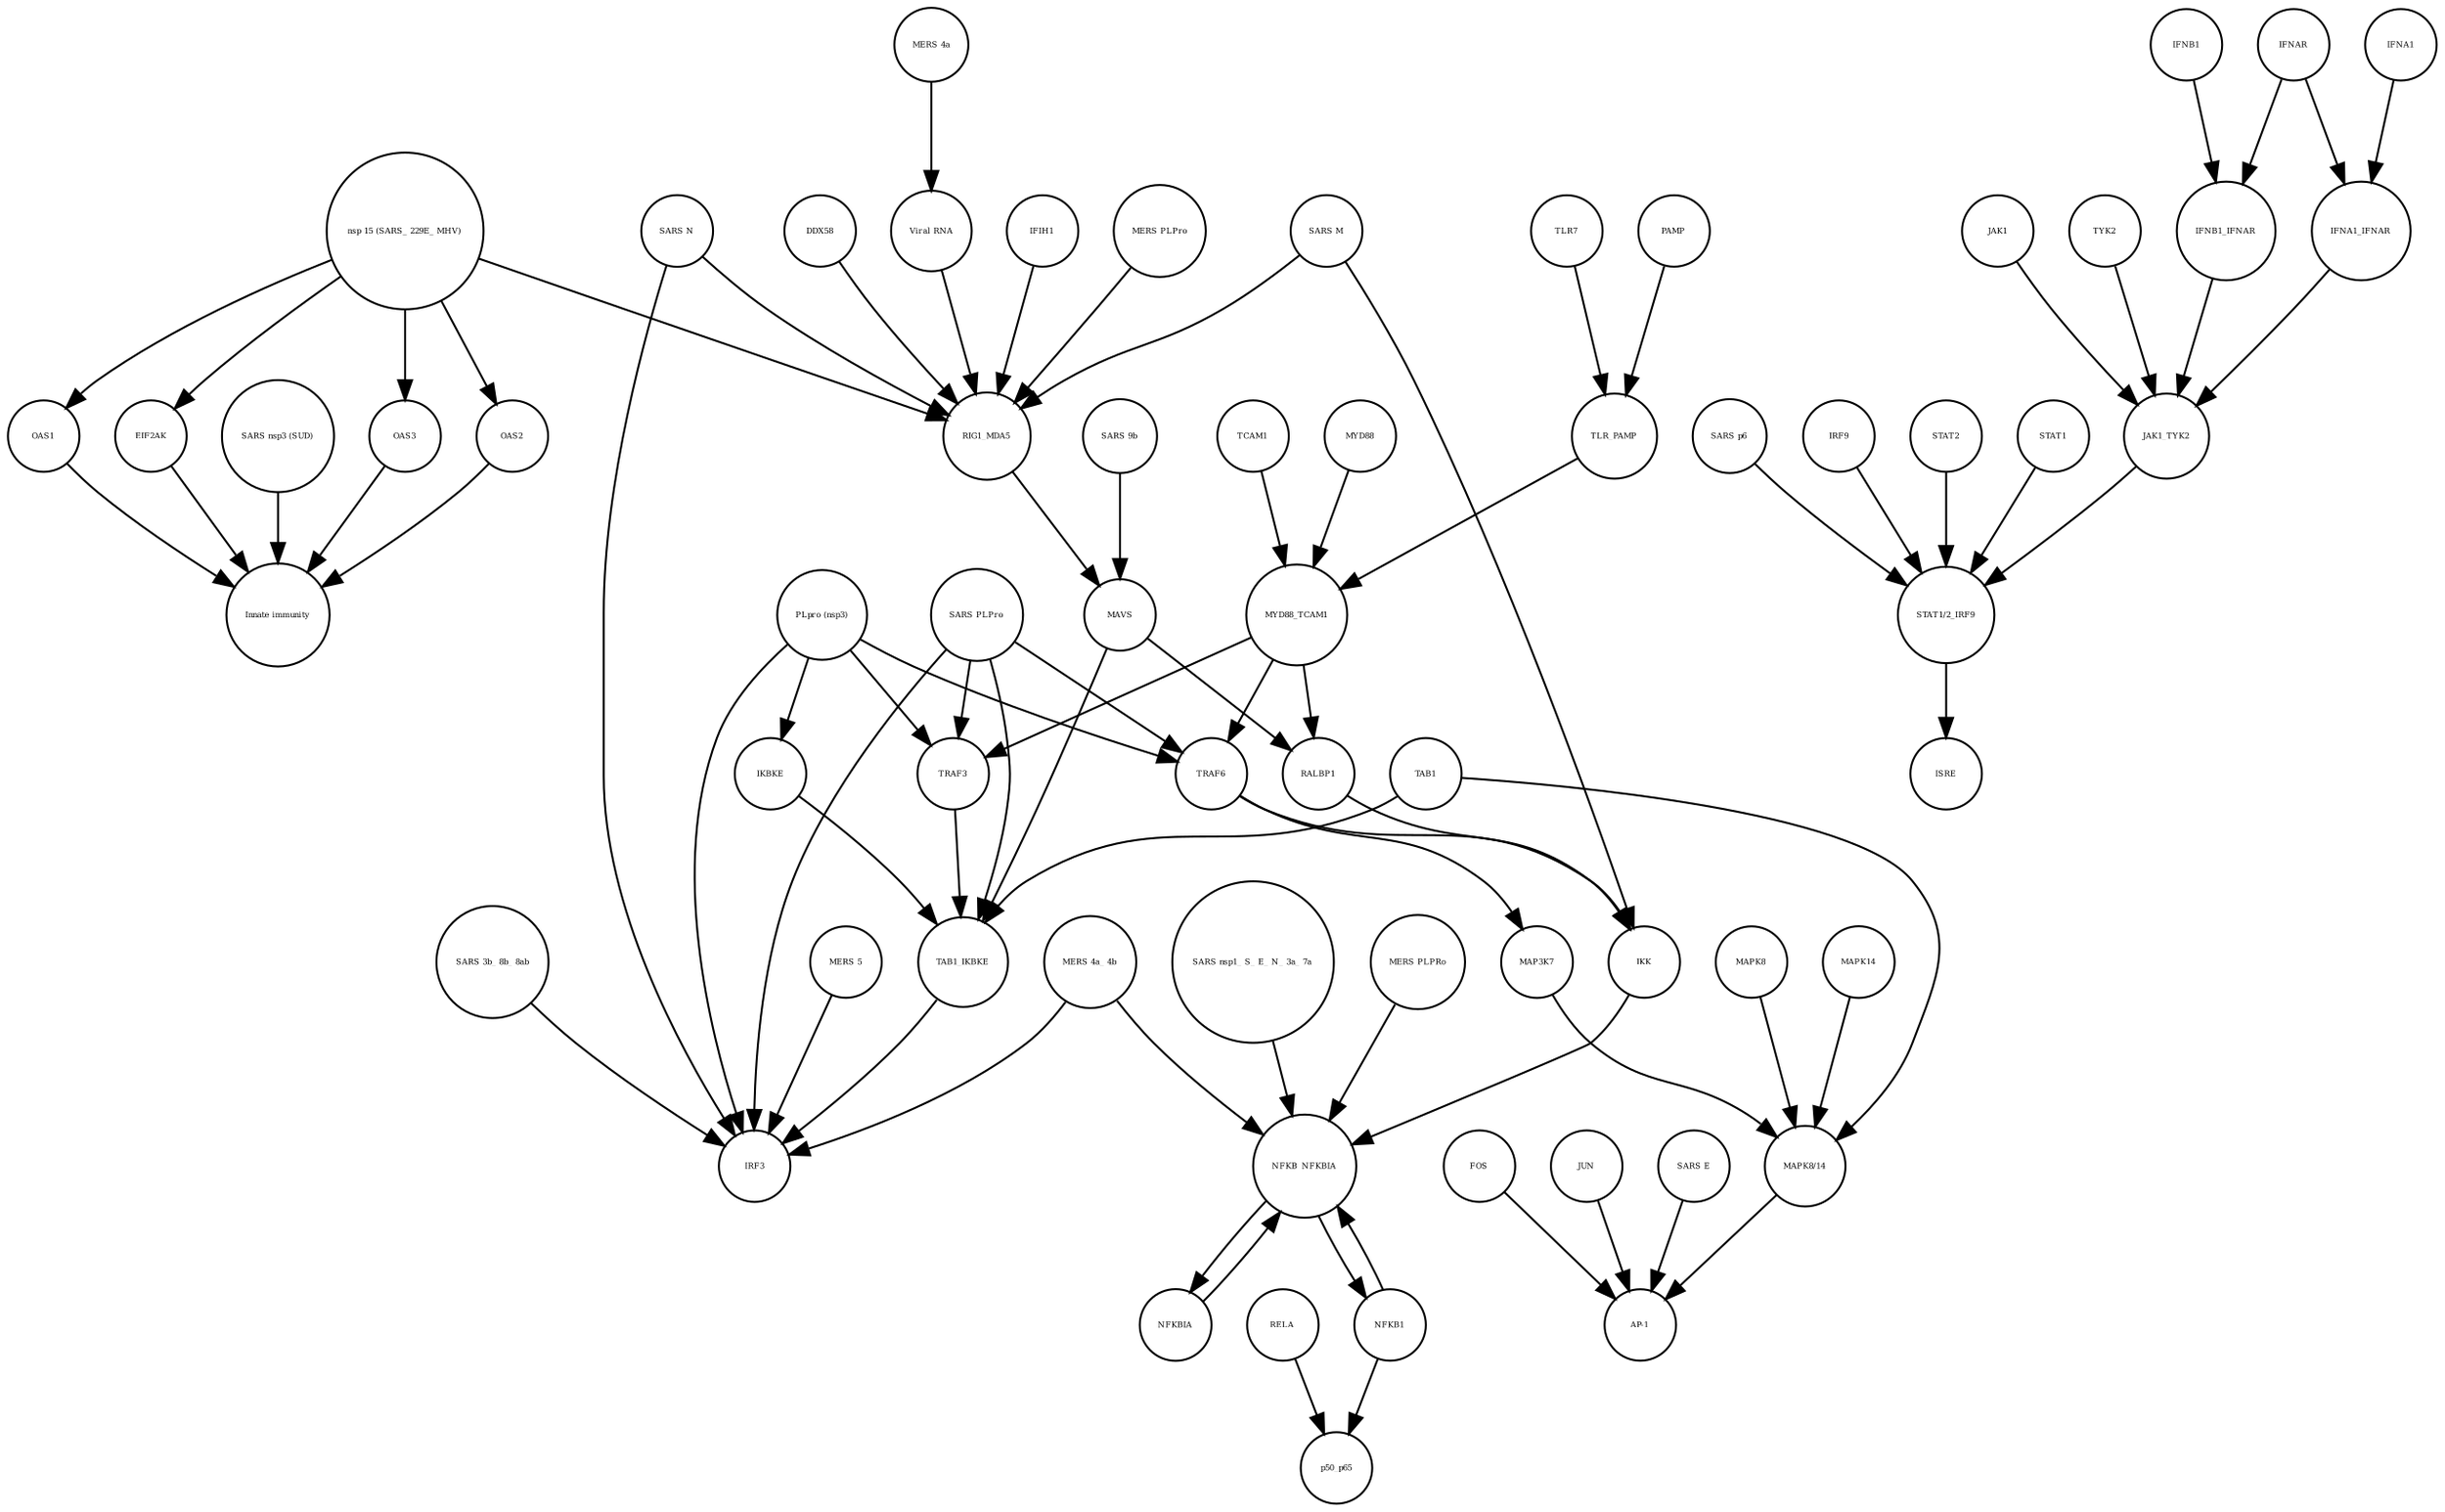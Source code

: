 strict digraph  {
OAS3 [annotation=urn_miriam_pubmed_31226023, bipartite=0, cls=macromolecule, fontsize=4, label=OAS3, shape=circle];
"Innate immunity" [annotation=urn_miriam_pubmed_31226023, bipartite=0, cls=phenotype, fontsize=4, label="Innate immunity", shape=circle];
OAS2 [annotation=urn_miriam_pubmed_31226023, bipartite=0, cls=macromolecule, fontsize=4, label=OAS2, shape=circle];
OAS1 [annotation=urn_miriam_pubmed_31226023, bipartite=0, cls=macromolecule, fontsize=4, label=OAS1, shape=circle];
EIF2AK [annotation=urn_miriam_pubmed_31226023, bipartite=0, cls=macromolecule, fontsize=4, label=EIF2AK, shape=circle];
"SARS nsp3 (SUD)" [annotation=urn_miriam_pubmed_31226023, bipartite=0, cls=macromolecule, fontsize=4, label="SARS nsp3 (SUD)", shape=circle];
TAB1_IKBKE [annotation="", bipartite=0, cls=complex, fontsize=4, label=TAB1_IKBKE, shape=circle];
ISRE [annotation=urn_miriam_pubmed_31226023, bipartite=0, cls=complex, fontsize=4, label=ISRE, shape=circle];
RIG1_MDA5 [annotation="", bipartite=0, cls=complex, fontsize=4, label=RIG1_MDA5, shape=circle];
MAPK8 [annotation="", bipartite=0, cls=macromolecule, fontsize=4, label=MAPK8, shape=circle];
IFNAR [annotation=urn_miriam_pubmed_31226023, bipartite=0, cls=complex, fontsize=4, label=IFNAR, shape=circle];
JAK1 [annotation=urn_miriam_pubmed_31226023, bipartite=0, cls=macromolecule, fontsize=4, label=JAK1, shape=circle];
RELA [annotation="", bipartite=0, cls=macromolecule, fontsize=4, label=RELA, shape=circle];
NFKBIA [annotation="", bipartite=0, cls=macromolecule, fontsize=4, label=NFKBIA, shape=circle];
"MERS PLPro" [annotation="", bipartite=0, cls=macromolecule, fontsize=4, label="MERS PLPro", shape=circle];
p50_p65 [annotation="", bipartite=0, cls=complex, fontsize=4, label=p50_p65, shape=circle];
PAMP [annotation="", bipartite=0, cls="simple chemical", fontsize=4, label=PAMP, shape=circle];
MAVS [annotation="", bipartite=0, cls=macromolecule, fontsize=4, label=MAVS, shape=circle];
"SARS p6" [annotation=urn_miriam_pubmed_31226023, bipartite=0, cls=macromolecule, fontsize=4, label="SARS p6", shape=circle];
TLR7 [annotation="", bipartite=0, cls=macromolecule, fontsize=4, label=TLR7, shape=circle];
"MERS 4a_ 4b" [annotation="", bipartite=0, cls=macromolecule, fontsize=4, label="MERS 4a_ 4b", shape=circle];
IRF9 [annotation=urn_miriam_pubmed_31226023, bipartite=0, cls=macromolecule, fontsize=4, label=IRF9, shape=circle];
MYD88_TCAM1 [annotation="", bipartite=0, cls=complex, fontsize=4, label=MYD88_TCAM1, shape=circle];
IKBKE [annotation="", bipartite=0, cls=macromolecule, fontsize=4, label=IKBKE, shape=circle];
"MERS 5" [annotation="", bipartite=0, cls=macromolecule, fontsize=4, label="MERS 5", shape=circle];
"SARS N" [annotation="", bipartite=0, cls=macromolecule, fontsize=4, label="SARS N", shape=circle];
"SARS 9b" [annotation=urn_miriam_pubmed_31226023, bipartite=0, cls=macromolecule, fontsize=4, label="SARS 9b", shape=circle];
STAT2 [annotation=urn_miriam_pubmed_31226023, bipartite=0, cls=macromolecule, fontsize=4, label=STAT2, shape=circle];
DDX58 [annotation="", bipartite=0, cls=macromolecule, fontsize=4, label=DDX58, shape=circle];
"SARS M" [annotation=urn_miriam_pubmed_31226023, bipartite=0, cls=macromolecule, fontsize=4, label="SARS M", shape=circle];
"SARS 3b_ 8b_ 8ab" [annotation=urn_miriam_pubmed_31226023, bipartite=0, cls=macromolecule, fontsize=4, label="SARS 3b_ 8b_ 8ab", shape=circle];
"SARS E" [annotation=urn_miriam_pubmed_31226023, bipartite=0, cls=macromolecule, fontsize=4, label="SARS E", shape=circle];
STAT1 [annotation=urn_miriam_pubmed_31226023, bipartite=0, cls=macromolecule, fontsize=4, label=STAT1, shape=circle];
IKK [annotation="", bipartite=0, cls=complex, fontsize=4, label=IKK, shape=circle];
RALBP1 [annotation="", bipartite=0, cls=macromolecule, fontsize=4, label=RALBP1, shape=circle];
TYK2 [annotation=urn_miriam_pubmed_31226023, bipartite=0, cls=macromolecule, fontsize=4, label=TYK2, shape=circle];
"MERS PLPRo" [annotation="", bipartite=0, cls=macromolecule, fontsize=4, label="MERS PLPRo", shape=circle];
MAP3K7 [annotation="", bipartite=0, cls=macromolecule, fontsize=4, label=MAP3K7, shape=circle];
"SARS nsp1_ S_ E_ N_ 3a_ 7a" [annotation=urn_miriam_pubmed_31226023, bipartite=0, cls=macromolecule, fontsize=4, label="SARS nsp1_ S_ E_ N_ 3a_ 7a", shape=circle];
IFNB1_IFNAR [annotation=urn_miriam_pubmed_31226023, bipartite=0, cls=complex, fontsize=4, label=IFNB1_IFNAR, shape=circle];
IFNA1 [annotation="urn_miriam_pubmed_17911435|urn_miriam_pubmed_24362405", bipartite=0, cls=macromolecule, fontsize=4, label=IFNA1, shape=circle];
"MAPK8/14" [annotation="", bipartite=0, cls=complex, fontsize=4, label="MAPK8/14", shape=circle];
TLR_PAMP [annotation="", bipartite=0, cls=complex, fontsize=4, label=TLR_PAMP, shape=circle];
TAB1 [annotation="", bipartite=0, cls=macromolecule, fontsize=4, label=TAB1, shape=circle];
FOS [annotation="", bipartite=0, cls=macromolecule, fontsize=4, label=FOS, shape=circle];
NFKB1 [annotation="", bipartite=0, cls=macromolecule, fontsize=4, label=NFKB1, shape=circle];
IRF3 [annotation="", bipartite=0, cls=macromolecule, fontsize=4, label=IRF3, shape=circle];
MAPK14 [annotation="", bipartite=0, cls=macromolecule, fontsize=4, label=MAPK14, shape=circle];
IFNB1 [annotation=urn_miriam_pubmed_24362405, bipartite=0, cls=macromolecule, fontsize=4, label=IFNB1, shape=circle];
"PLpro (nsp3)" [annotation="", bipartite=0, cls=macromolecule, fontsize=4, label="PLpro (nsp3)", shape=circle];
TCAM1 [annotation="", bipartite=0, cls=macromolecule, fontsize=4, label=TCAM1, shape=circle];
"Viral RNA" [annotation="", bipartite=0, cls="simple chemical", fontsize=4, label="Viral RNA", shape=circle];
"nsp 15 (SARS_ 229E_ MHV)" [annotation=urn_miriam_pubmed_31226023, bipartite=0, cls=macromolecule, fontsize=4, label="nsp 15 (SARS_ 229E_ MHV)", shape=circle];
IFNA1_IFNAR [annotation=urn_miriam_pubmed_31226023, bipartite=0, cls=complex, fontsize=4, label=IFNA1_IFNAR, shape=circle];
TRAF3 [annotation="", bipartite=0, cls=macromolecule, fontsize=4, label=TRAF3, shape=circle];
IFIH1 [annotation="", bipartite=0, cls=macromolecule, fontsize=4, label=IFIH1, shape=circle];
NFKB_NFKBIA [annotation="", bipartite=0, cls=complex, fontsize=4, label=NFKB_NFKBIA, shape=circle];
"STAT1/2_IRF9" [annotation=urn_miriam_pubmed_31226023, bipartite=0, cls=complex, fontsize=4, label="STAT1/2_IRF9", shape=circle];
"SARS PLPro" [annotation=urn_miriam_pubmed_31226023, bipartite=0, cls=macromolecule, fontsize=4, label="SARS PLPro", shape=circle];
JUN [annotation="", bipartite=0, cls=macromolecule, fontsize=4, label=JUN, shape=circle];
"MERS 4a" [annotation="", bipartite=0, cls=macromolecule, fontsize=4, label="MERS 4a", shape=circle];
TRAF6 [annotation="", bipartite=0, cls=macromolecule, fontsize=4, label=TRAF6, shape=circle];
"AP-1" [annotation="", bipartite=0, cls=complex, fontsize=4, label="AP-1", shape=circle];
MYD88 [annotation=urn_miriam_pubmed_31226023, bipartite=0, cls=macromolecule, fontsize=4, label=MYD88, shape=circle];
JAK1_TYK2 [annotation=urn_miriam_pubmed_31226023, bipartite=0, cls=complex, fontsize=4, label=JAK1_TYK2, shape=circle];
OAS3 -> "Innate immunity"  [annotation="", interaction_type=stimulation];
OAS2 -> "Innate immunity"  [annotation="", interaction_type=stimulation];
OAS1 -> "Innate immunity"  [annotation="", interaction_type=stimulation];
EIF2AK -> "Innate immunity"  [annotation="", interaction_type=stimulation];
"SARS nsp3 (SUD)" -> "Innate immunity"  [annotation="", interaction_type=inhibition];
TAB1_IKBKE -> IRF3  [annotation="", interaction_type=catalysis];
RIG1_MDA5 -> MAVS  [annotation="", interaction_type=catalysis];
MAPK8 -> "MAPK8/14"  [annotation="", interaction_type=production];
IFNAR -> IFNB1_IFNAR  [annotation="", interaction_type=production];
IFNAR -> IFNA1_IFNAR  [annotation="", interaction_type=production];
JAK1 -> JAK1_TYK2  [annotation="", interaction_type=production];
RELA -> p50_p65  [annotation="", interaction_type=production];
NFKBIA -> NFKB_NFKBIA  [annotation="", interaction_type=production];
"MERS PLPro" -> RIG1_MDA5  [annotation="", interaction_type=inhibition];
PAMP -> TLR_PAMP  [annotation="", interaction_type=production];
MAVS -> RALBP1  [annotation="", interaction_type=catalysis];
MAVS -> TAB1_IKBKE  [annotation="", interaction_type=catalysis];
"SARS p6" -> "STAT1/2_IRF9"  [annotation=urn_miriam_pubmed_31226023, interaction_type=inhibition];
TLR7 -> TLR_PAMP  [annotation="", interaction_type=production];
"MERS 4a_ 4b" -> IRF3  [annotation="", interaction_type=inhibition];
"MERS 4a_ 4b" -> NFKB_NFKBIA  [annotation="", interaction_type=inhibition];
IRF9 -> "STAT1/2_IRF9"  [annotation="", interaction_type=production];
MYD88_TCAM1 -> RALBP1  [annotation="", interaction_type=catalysis];
MYD88_TCAM1 -> TRAF6  [annotation=urn_miriam_pubmed_31226023, interaction_type=catalysis];
MYD88_TCAM1 -> TRAF3  [annotation="", interaction_type=catalysis];
IKBKE -> TAB1_IKBKE  [annotation="", interaction_type=production];
"MERS 5" -> IRF3  [annotation="", interaction_type=inhibition];
"SARS N" -> IRF3  [annotation="", interaction_type=inhibition];
"SARS N" -> RIG1_MDA5  [annotation="", interaction_type=inhibition];
"SARS 9b" -> MAVS  [annotation="", interaction_type=inhibition];
STAT2 -> "STAT1/2_IRF9"  [annotation="", interaction_type=production];
DDX58 -> RIG1_MDA5  [annotation="", interaction_type=production];
"SARS M" -> IKK  [annotation="", interaction_type=inhibition];
"SARS M" -> RIG1_MDA5  [annotation="", interaction_type=inhibition];
"SARS 3b_ 8b_ 8ab" -> IRF3  [annotation="", interaction_type=inhibition];
"SARS E" -> "AP-1"  [annotation="", interaction_type=catalysis];
STAT1 -> "STAT1/2_IRF9"  [annotation="", interaction_type=production];
IKK -> NFKB_NFKBIA  [annotation="", interaction_type=inhibition];
RALBP1 -> IKK  [annotation="", interaction_type=catalysis];
TYK2 -> JAK1_TYK2  [annotation="", interaction_type=production];
"MERS PLPRo" -> NFKB_NFKBIA  [annotation="", interaction_type=inhibition];
MAP3K7 -> "MAPK8/14"  [annotation="", interaction_type=catalysis];
"SARS nsp1_ S_ E_ N_ 3a_ 7a" -> NFKB_NFKBIA  [annotation="", interaction_type=catalysis];
IFNB1_IFNAR -> JAK1_TYK2  [annotation=urn_miriam_pubmed_31226023, interaction_type=catalysis];
IFNA1 -> IFNA1_IFNAR  [annotation="", interaction_type=production];
"MAPK8/14" -> "AP-1"  [annotation="", interaction_type=catalysis];
TLR_PAMP -> MYD88_TCAM1  [annotation="", interaction_type=catalysis];
TAB1 -> TAB1_IKBKE  [annotation="", interaction_type=production];
TAB1 -> "MAPK8/14"  [annotation="", interaction_type=catalysis];
FOS -> "AP-1"  [annotation="", interaction_type=production];
NFKB1 -> p50_p65  [annotation="", interaction_type=production];
NFKB1 -> NFKB_NFKBIA  [annotation="", interaction_type=production];
MAPK14 -> "MAPK8/14"  [annotation="", interaction_type=production];
IFNB1 -> IFNB1_IFNAR  [annotation="", interaction_type=production];
"PLpro (nsp3)" -> IKBKE  [annotation="", interaction_type=inhibition];
"PLpro (nsp3)" -> IRF3  [annotation="", interaction_type=inhibition];
"PLpro (nsp3)" -> TRAF6  [annotation=urn_miriam_pubmed_31226023, interaction_type=inhibition];
"PLpro (nsp3)" -> TRAF3  [annotation="", interaction_type=inhibition];
TCAM1 -> MYD88_TCAM1  [annotation="", interaction_type=production];
"Viral RNA" -> RIG1_MDA5  [annotation="", interaction_type=catalysis];
"nsp 15 (SARS_ 229E_ MHV)" -> OAS3  [annotation="", interaction_type=inhibition];
"nsp 15 (SARS_ 229E_ MHV)" -> OAS2  [annotation="", interaction_type=inhibition];
"nsp 15 (SARS_ 229E_ MHV)" -> OAS1  [annotation="", interaction_type=inhibition];
"nsp 15 (SARS_ 229E_ MHV)" -> RIG1_MDA5  [annotation="", interaction_type=inhibition];
"nsp 15 (SARS_ 229E_ MHV)" -> EIF2AK  [annotation="", interaction_type=inhibition];
IFNA1_IFNAR -> JAK1_TYK2  [annotation=urn_miriam_pubmed_31226023, interaction_type=catalysis];
TRAF3 -> TAB1_IKBKE  [annotation="", interaction_type=catalysis];
IFIH1 -> RIG1_MDA5  [annotation="", interaction_type=production];
NFKB_NFKBIA -> NFKBIA  [annotation="", interaction_type=production];
NFKB_NFKBIA -> NFKB1  [annotation="", interaction_type=production];
"STAT1/2_IRF9" -> ISRE  [annotation="", interaction_type=production];
"SARS PLPro" -> TAB1_IKBKE  [annotation="", interaction_type=inhibition];
"SARS PLPro" -> TRAF6  [annotation=urn_miriam_pubmed_31226023, interaction_type=inhibition];
"SARS PLPro" -> TRAF3  [annotation="", interaction_type=inhibition];
"SARS PLPro" -> IRF3  [annotation="", interaction_type=inhibition];
JUN -> "AP-1"  [annotation="", interaction_type=production];
"MERS 4a" -> "Viral RNA"  [annotation="", interaction_type=inhibition];
TRAF6 -> IKK  [annotation="", interaction_type=catalysis];
TRAF6 -> MAP3K7  [annotation="", interaction_type=catalysis];
MYD88 -> MYD88_TCAM1  [annotation="", interaction_type=production];
JAK1_TYK2 -> "STAT1/2_IRF9"  [annotation=urn_miriam_pubmed_31226023, interaction_type=catalysis];
}
